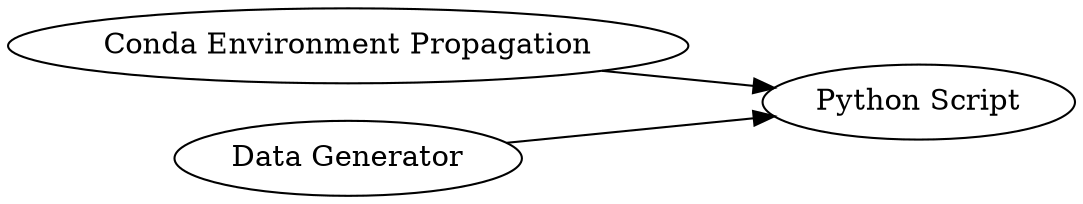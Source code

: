 digraph {
	1 [label="Conda Environment Propagation"]
	2 [label="Python Script"]
	3 [label="Data Generator"]
	1 -> 2
	3 -> 2
	rankdir=LR
}
